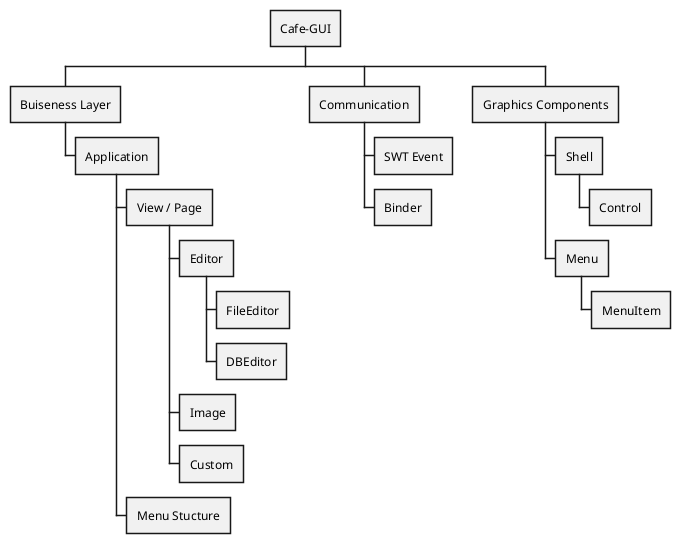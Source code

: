 @startwbs
'https://plantuml.com/wbs-diagram

* Cafe-GUI
** Buiseness Layer
*** Application
**** View / Page
***** Editor
****** FileEditor
****** DBEditor
***** Image
***** Custom
**** Menu Stucture
** Communication
*** SWT Event
*** Binder
** Graphics Components
*** Shell
**** Control
*** Menu
**** MenuItem
@endwbs